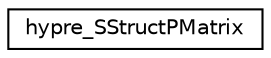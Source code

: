 digraph "Graphical Class Hierarchy"
{
 // LATEX_PDF_SIZE
  edge [fontname="Helvetica",fontsize="10",labelfontname="Helvetica",labelfontsize="10"];
  node [fontname="Helvetica",fontsize="10",shape=record];
  rankdir="LR";
  Node0 [label="hypre_SStructPMatrix",height=0.2,width=0.4,color="black", fillcolor="white", style="filled",URL="$structhypre___s_struct_p_matrix.html",tooltip=" "];
}
